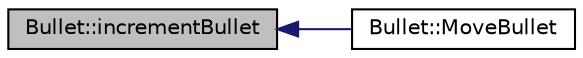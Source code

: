 digraph "Bullet::incrementBullet"
{
  edge [fontname="Helvetica",fontsize="10",labelfontname="Helvetica",labelfontsize="10"];
  node [fontname="Helvetica",fontsize="10",shape=record];
  rankdir="LR";
  Node7 [label="Bullet::incrementBullet",height=0.2,width=0.4,color="black", fillcolor="grey75", style="filled", fontcolor="black"];
  Node7 -> Node8 [dir="back",color="midnightblue",fontsize="10",style="solid",fontname="Helvetica"];
  Node8 [label="Bullet::MoveBullet",height=0.2,width=0.4,color="black", fillcolor="white", style="filled",URL="$class_bullet.html#a0358faffa5fd0ed7a35bc278be4cf461",tooltip="Checks if bullet has been activated. "];
}

